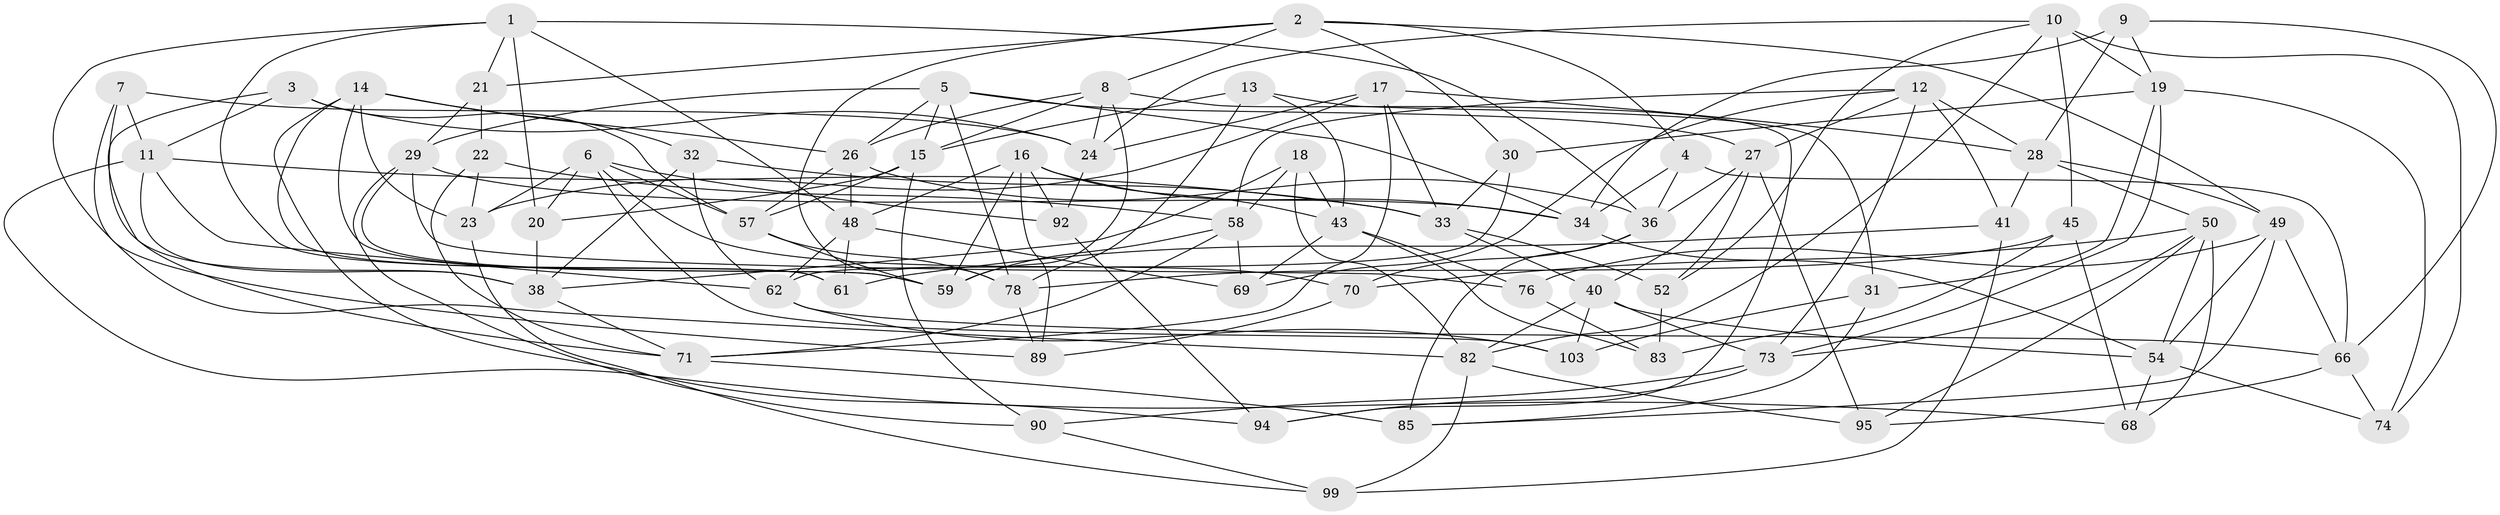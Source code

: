 // Generated by graph-tools (version 1.1) at 2025/52/02/27/25 19:52:28]
// undirected, 68 vertices, 173 edges
graph export_dot {
graph [start="1"]
  node [color=gray90,style=filled];
  1 [super="+63"];
  2 [super="+100"];
  3;
  4;
  5 [super="+105"];
  6 [super="+53"];
  7;
  8 [super="+42"];
  9;
  10 [super="+101"];
  11 [super="+79"];
  12 [super="+44"];
  13;
  14 [super="+37"];
  15 [super="+80"];
  16 [super="+96"];
  17 [super="+35"];
  18;
  19 [super="+47"];
  20;
  21;
  22;
  23 [super="+25"];
  24 [super="+102"];
  26 [super="+75"];
  27 [super="+91"];
  28 [super="+39"];
  29 [super="+67"];
  30;
  31;
  32;
  33 [super="+55"];
  34 [super="+88"];
  36 [super="+56"];
  38 [super="+46"];
  40 [super="+86"];
  41;
  43 [super="+81"];
  45;
  48 [super="+51"];
  49 [super="+77"];
  50 [super="+87"];
  52;
  54 [super="+72"];
  57 [super="+64"];
  58 [super="+60"];
  59 [super="+93"];
  61;
  62 [super="+65"];
  66 [super="+97"];
  68;
  69;
  70;
  71 [super="+104"];
  73 [super="+106"];
  74;
  76;
  78 [super="+98"];
  82 [super="+84"];
  83;
  85;
  89;
  90;
  92;
  94;
  95;
  99;
  103;
  1 -- 21;
  1 -- 36;
  1 -- 61;
  1 -- 48;
  1 -- 20;
  1 -- 82;
  2 -- 49;
  2 -- 21;
  2 -- 8;
  2 -- 4;
  2 -- 30;
  2 -- 78;
  3 -- 57;
  3 -- 71;
  3 -- 11;
  3 -- 24;
  4 -- 66;
  4 -- 36;
  4 -- 34;
  5 -- 34;
  5 -- 27;
  5 -- 26;
  5 -- 15;
  5 -- 29;
  5 -- 78;
  6 -- 20;
  6 -- 57;
  6 -- 92;
  6 -- 70;
  6 -- 103;
  6 -- 23;
  7 -- 24;
  7 -- 89;
  7 -- 11;
  7 -- 38;
  8 -- 15;
  8 -- 59;
  8 -- 94;
  8 -- 24;
  8 -- 26;
  9 -- 19;
  9 -- 34;
  9 -- 66;
  9 -- 28;
  10 -- 74;
  10 -- 19;
  10 -- 52;
  10 -- 45;
  10 -- 82;
  10 -- 24;
  11 -- 38;
  11 -- 62;
  11 -- 33;
  11 -- 68;
  12 -- 69;
  12 -- 28;
  12 -- 41;
  12 -- 58;
  12 -- 73;
  12 -- 27;
  13 -- 78;
  13 -- 31;
  13 -- 15;
  13 -- 43;
  14 -- 32;
  14 -- 61;
  14 -- 94;
  14 -- 26;
  14 -- 23;
  14 -- 59;
  15 -- 20;
  15 -- 57;
  15 -- 90;
  16 -- 92;
  16 -- 34;
  16 -- 43;
  16 -- 89;
  16 -- 48;
  16 -- 59;
  17 -- 33;
  17 -- 23 [weight=2];
  17 -- 28;
  17 -- 71;
  17 -- 24;
  18 -- 43;
  18 -- 38;
  18 -- 58;
  18 -- 82;
  19 -- 73;
  19 -- 74;
  19 -- 30;
  19 -- 31;
  20 -- 38;
  21 -- 29;
  21 -- 22;
  22 -- 58;
  22 -- 71;
  22 -- 23;
  23 -- 99;
  24 -- 92;
  26 -- 57;
  26 -- 36;
  26 -- 48;
  27 -- 40;
  27 -- 36;
  27 -- 52;
  27 -- 95;
  28 -- 41;
  28 -- 49;
  28 -- 50;
  29 -- 90;
  29 -- 59;
  29 -- 34;
  29 -- 76;
  30 -- 62;
  30 -- 33;
  31 -- 85;
  31 -- 103;
  32 -- 33;
  32 -- 62;
  32 -- 38;
  33 -- 40;
  33 -- 52;
  34 -- 54;
  36 -- 85;
  36 -- 70;
  38 -- 71;
  40 -- 103;
  40 -- 73;
  40 -- 82;
  40 -- 54;
  41 -- 99;
  41 -- 61;
  43 -- 83;
  43 -- 76;
  43 -- 69;
  45 -- 78;
  45 -- 68;
  45 -- 83;
  48 -- 61;
  48 -- 69;
  48 -- 62;
  49 -- 85;
  49 -- 76;
  49 -- 66;
  49 -- 54;
  50 -- 68;
  50 -- 70;
  50 -- 95;
  50 -- 73;
  50 -- 54;
  52 -- 83;
  54 -- 68;
  54 -- 74;
  57 -- 59;
  57 -- 78;
  58 -- 69;
  58 -- 59;
  58 -- 71;
  62 -- 103;
  62 -- 66;
  66 -- 74;
  66 -- 95;
  70 -- 89;
  71 -- 85;
  73 -- 90;
  73 -- 94;
  76 -- 83;
  78 -- 89;
  82 -- 95;
  82 -- 99;
  90 -- 99;
  92 -- 94;
}
